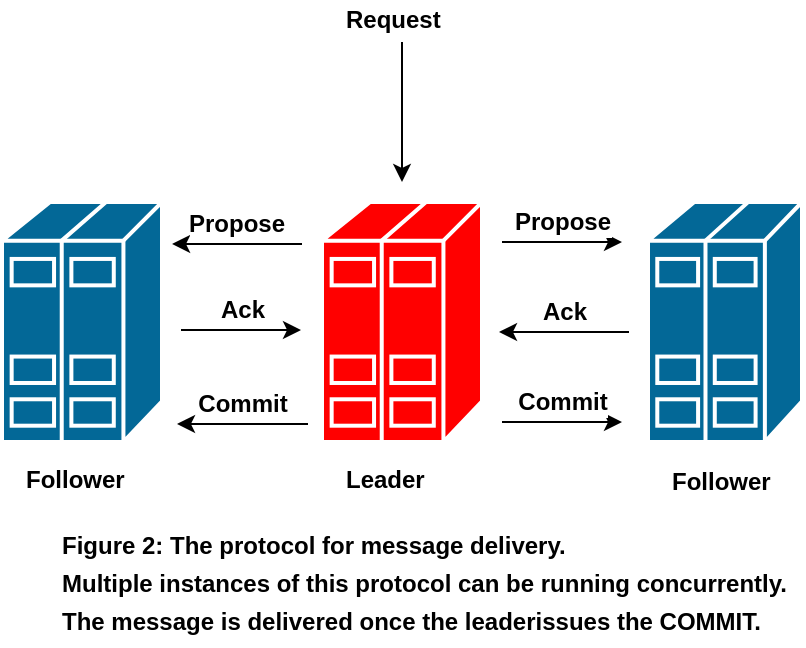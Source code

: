 <mxfile version="10.7.6" type="device"><diagram id="kTitwsvrLYAMqy7D6iZK" name="Figure 2"><mxGraphModel dx="682" dy="548" grid="1" gridSize="10" guides="1" tooltips="1" connect="1" arrows="1" fold="1" page="1" pageScale="1" pageWidth="827" pageHeight="1169" math="0" shadow="0"><root><mxCell id="0"/><mxCell id="1" parent="0"/><mxCell id="7TPtMnLhNM-dGGxGXOwf-1" value="" style="shape=mxgraph.cisco.servers.standard_host;html=1;pointerEvents=1;dashed=0;fillColor=#FF0000;strokeColor=#FFFFFF;strokeWidth=2;verticalLabelPosition=bottom;verticalAlign=top;align=center;outlineConnect=0;fontStyle=1" vertex="1" parent="1"><mxGeometry x="240" y="240" width="80" height="120" as="geometry"/></mxCell><mxCell id="7TPtMnLhNM-dGGxGXOwf-2" value="" style="shape=mxgraph.cisco.servers.standard_host;html=1;pointerEvents=1;dashed=0;fillColor=#036897;strokeColor=#ffffff;strokeWidth=2;verticalLabelPosition=bottom;verticalAlign=top;align=center;outlineConnect=0;fontStyle=1" vertex="1" parent="1"><mxGeometry x="80" y="240" width="80" height="120" as="geometry"/></mxCell><mxCell id="7TPtMnLhNM-dGGxGXOwf-3" value="" style="shape=mxgraph.cisco.servers.standard_host;html=1;pointerEvents=1;dashed=0;fillColor=#036897;strokeColor=#ffffff;strokeWidth=2;verticalLabelPosition=bottom;verticalAlign=top;align=center;outlineConnect=0;fontStyle=1" vertex="1" parent="1"><mxGeometry x="403" y="240" width="77" height="120" as="geometry"/></mxCell><mxCell id="7TPtMnLhNM-dGGxGXOwf-4" value="" style="curved=1;endArrow=classic;html=1;fontStyle=1" edge="1" parent="1"><mxGeometry width="50" height="50" relative="1" as="geometry"><mxPoint x="280" y="160" as="sourcePoint"/><mxPoint x="280" y="230" as="targetPoint"/><Array as="points"/></mxGeometry></mxCell><mxCell id="7TPtMnLhNM-dGGxGXOwf-5" value="Request" style="text;html=1;resizable=0;points=[];autosize=1;align=left;verticalAlign=top;spacingTop=-4;fontStyle=1" vertex="1" parent="1"><mxGeometry x="250" y="139" width="60" height="20" as="geometry"/></mxCell><mxCell id="7TPtMnLhNM-dGGxGXOwf-6" value="" style="endArrow=classic;html=1;entryX=1.063;entryY=0.175;entryDx=0;entryDy=0;entryPerimeter=0;fontStyle=1" edge="1" parent="1" target="7TPtMnLhNM-dGGxGXOwf-2"><mxGeometry width="50" height="50" relative="1" as="geometry"><mxPoint x="230" y="261" as="sourcePoint"/><mxPoint x="170" y="260" as="targetPoint"/></mxGeometry></mxCell><mxCell id="7TPtMnLhNM-dGGxGXOwf-7" value="Propose" style="text;html=1;resizable=0;points=[];align=center;verticalAlign=middle;labelBackgroundColor=#ffffff;fontStyle=1" vertex="1" connectable="0" parent="7TPtMnLhNM-dGGxGXOwf-6"><mxGeometry x="0.267" y="-4" relative="1" as="geometry"><mxPoint x="8" y="-6" as="offset"/></mxGeometry></mxCell><mxCell id="7TPtMnLhNM-dGGxGXOwf-8" value="" style="endArrow=classic;html=1;fontStyle=1" edge="1" parent="1"><mxGeometry width="50" height="50" relative="1" as="geometry"><mxPoint x="330" y="260" as="sourcePoint"/><mxPoint x="390" y="260" as="targetPoint"/></mxGeometry></mxCell><mxCell id="7TPtMnLhNM-dGGxGXOwf-9" value="Propose" style="text;html=1;resizable=0;points=[];align=center;verticalAlign=middle;labelBackgroundColor=#ffffff;fontStyle=1" vertex="1" connectable="0" parent="7TPtMnLhNM-dGGxGXOwf-8"><mxGeometry x="0.267" y="-4" relative="1" as="geometry"><mxPoint x="-8" y="-14" as="offset"/></mxGeometry></mxCell><mxCell id="7TPtMnLhNM-dGGxGXOwf-11" value="" style="endArrow=classic;html=1;fontStyle=1" edge="1" parent="1"><mxGeometry width="50" height="50" relative="1" as="geometry"><mxPoint x="169.5" y="304" as="sourcePoint"/><mxPoint x="229.5" y="304" as="targetPoint"/></mxGeometry></mxCell><mxCell id="7TPtMnLhNM-dGGxGXOwf-12" value="Ack" style="text;html=1;resizable=0;points=[];align=center;verticalAlign=middle;labelBackgroundColor=#ffffff;fontStyle=1" vertex="1" connectable="0" parent="7TPtMnLhNM-dGGxGXOwf-11"><mxGeometry x="0.267" y="-4" relative="1" as="geometry"><mxPoint x="-8" y="-14" as="offset"/></mxGeometry></mxCell><mxCell id="7TPtMnLhNM-dGGxGXOwf-14" value="" style="endArrow=classic;html=1;fontStyle=1" edge="1" parent="1"><mxGeometry width="50" height="50" relative="1" as="geometry"><mxPoint x="393.5" y="305" as="sourcePoint"/><mxPoint x="328.5" y="305" as="targetPoint"/></mxGeometry></mxCell><mxCell id="7TPtMnLhNM-dGGxGXOwf-15" value="Ack" style="text;html=1;resizable=0;points=[];align=center;verticalAlign=middle;labelBackgroundColor=#ffffff;fontStyle=1" vertex="1" connectable="0" parent="7TPtMnLhNM-dGGxGXOwf-14"><mxGeometry x="0.267" y="-4" relative="1" as="geometry"><mxPoint x="8" y="-6" as="offset"/></mxGeometry></mxCell><mxCell id="7TPtMnLhNM-dGGxGXOwf-16" value="" style="endArrow=classic;html=1;entryX=1.063;entryY=0.175;entryDx=0;entryDy=0;entryPerimeter=0;fontStyle=1" edge="1" parent="1"><mxGeometry width="50" height="50" relative="1" as="geometry"><mxPoint x="233" y="351" as="sourcePoint"/><mxPoint x="167.5" y="351" as="targetPoint"/></mxGeometry></mxCell><mxCell id="7TPtMnLhNM-dGGxGXOwf-17" value="Commit" style="text;html=1;resizable=0;points=[];align=center;verticalAlign=middle;labelBackgroundColor=#ffffff;fontStyle=1" vertex="1" connectable="0" parent="7TPtMnLhNM-dGGxGXOwf-16"><mxGeometry x="0.267" y="-4" relative="1" as="geometry"><mxPoint x="8" y="-6" as="offset"/></mxGeometry></mxCell><mxCell id="7TPtMnLhNM-dGGxGXOwf-18" value="" style="endArrow=classic;html=1;fontStyle=1" edge="1" parent="1"><mxGeometry width="50" height="50" relative="1" as="geometry"><mxPoint x="330" y="350" as="sourcePoint"/><mxPoint x="390" y="350" as="targetPoint"/></mxGeometry></mxCell><mxCell id="7TPtMnLhNM-dGGxGXOwf-19" value="Commit" style="text;html=1;resizable=0;points=[];align=center;verticalAlign=middle;labelBackgroundColor=#ffffff;fontStyle=1" vertex="1" connectable="0" parent="7TPtMnLhNM-dGGxGXOwf-18"><mxGeometry x="0.267" y="-4" relative="1" as="geometry"><mxPoint x="-8" y="-14" as="offset"/></mxGeometry></mxCell><mxCell id="7TPtMnLhNM-dGGxGXOwf-20" value="Leader" style="text;html=1;resizable=0;points=[];autosize=1;align=left;verticalAlign=top;spacingTop=-4;fontStyle=1" vertex="1" parent="1"><mxGeometry x="250" y="369" width="50" height="20" as="geometry"/></mxCell><mxCell id="7TPtMnLhNM-dGGxGXOwf-21" value="Follower" style="text;html=1;resizable=0;points=[];autosize=1;align=left;verticalAlign=top;spacingTop=-4;fontStyle=1" vertex="1" parent="1"><mxGeometry x="90" y="369" width="60" height="20" as="geometry"/></mxCell><mxCell id="7TPtMnLhNM-dGGxGXOwf-22" value="Follower" style="text;html=1;resizable=0;points=[];autosize=1;align=left;verticalAlign=top;spacingTop=-4;fontStyle=1" vertex="1" parent="1"><mxGeometry x="413" y="370" width="60" height="20" as="geometry"/></mxCell><mxCell id="7TPtMnLhNM-dGGxGXOwf-23" value="&lt;div title=&quot;Page 4&quot; style=&quot;line-height: 0%&quot;&gt;&lt;p&gt;&lt;span&gt;Figure 2: The protocol for message delivery.&amp;nbsp;&lt;/span&gt;&lt;/p&gt;&lt;p&gt;&lt;span style=&quot;line-height: 120%&quot;&gt;Multiple instances of this protocol can be running concurrently.&amp;nbsp;&lt;/span&gt;&lt;/p&gt;&lt;p&gt;&lt;span&gt;The message is delivered once the leaderissues the COMMIT.&amp;nbsp;&lt;/span&gt;&lt;br&gt;&lt;/p&gt;&lt;/div&gt;" style="text;html=1;resizable=0;points=[];autosize=1;align=left;verticalAlign=top;spacingTop=-15;spacing=0;fontStyle=1" vertex="1" parent="1"><mxGeometry x="110" y="410" width="350" height="50" as="geometry"/></mxCell></root></mxGraphModel></diagram><diagram id="AYT4xIOFuX4h3cdMB715" name="Figure 3"><mxGraphModel dx="682" dy="548" grid="1" gridSize="10" guides="1" tooltips="1" connect="1" arrows="1" fold="1" page="1" pageScale="1" pageWidth="827" pageHeight="1169" math="0" shadow="0"><root><mxCell id="QlA4PScgA5REQFFBBEEn-0"/><mxCell id="QlA4PScgA5REQFFBBEEn-1" parent="QlA4PScgA5REQFFBBEEn-0"/><mxCell id="QlA4PScgA5REQFFBBEEn-3" value="" style="shape=mxgraph.cisco.servers.standard_host;html=1;pointerEvents=1;dashed=0;fillColor=#036897;strokeColor=#ffffff;strokeWidth=2;verticalLabelPosition=bottom;verticalAlign=top;align=center;outlineConnect=0;fontStyle=1" vertex="1" parent="QlA4PScgA5REQFFBBEEn-1"><mxGeometry x="102" y="239" width="80" height="120" as="geometry"/></mxCell><mxCell id="QlA4PScgA5REQFFBBEEn-4" value="" style="shape=mxgraph.cisco.servers.standard_host;html=1;pointerEvents=1;dashed=0;fillColor=#036897;strokeColor=#ffffff;strokeWidth=2;verticalLabelPosition=bottom;verticalAlign=top;align=center;outlineConnect=0;fontStyle=1" vertex="1" parent="QlA4PScgA5REQFFBBEEn-1"><mxGeometry x="360" y="239" width="77" height="120" as="geometry"/></mxCell><mxCell id="QlA4PScgA5REQFFBBEEn-22" value="&lt;div title=&quot;Page 4&quot; style=&quot;line-height: 0%&quot;&gt;&lt;p&gt;&lt;/p&gt;&lt;div title=&quot;Page 5&quot;&gt;&lt;div&gt;&lt;div&gt;&lt;p&gt;&lt;span&gt;Figure 3: An example of a message that cannot beforgotten.&amp;nbsp;&lt;/span&gt;&lt;/p&gt;&lt;p&gt;&lt;span&gt;Server 1 is the leader. It fails, and it wasthe only only server&amp;nbsp;&lt;/span&gt;&lt;/p&gt;&lt;p&gt;&lt;span&gt;to see the COMMIT of message2. The broadcast protocol&amp;nbsp;&lt;/span&gt;&lt;/p&gt;&lt;p&gt;&lt;span&gt;must ensure that message2 gets committed on all correct servers.&amp;nbsp;&lt;/span&gt;&lt;/p&gt;&lt;/div&gt;&lt;/div&gt;&lt;/div&gt;&lt;/div&gt;" style="text;html=1;resizable=0;points=[];autosize=1;align=left;verticalAlign=top;spacingTop=-15;spacing=0;fontStyle=1" vertex="1" parent="QlA4PScgA5REQFFBBEEn-1"><mxGeometry x="102" y="380" width="370" height="50" as="geometry"/></mxCell><mxCell id="QlA4PScgA5REQFFBBEEn-23" value="" style="shape=mxgraph.cisco.servers.standard_host;html=1;pointerEvents=1;dashed=0;fillColor=#0000FF;strokeColor=#ffffff;strokeWidth=2;verticalLabelPosition=bottom;verticalAlign=top;align=center;outlineConnect=0;fontStyle=1" vertex="1" parent="QlA4PScgA5REQFFBBEEn-1"><mxGeometry x="240" y="80" width="77" height="120" as="geometry"/></mxCell><mxCell id="QlA4PScgA5REQFFBBEEn-24" value="Server 2" style="text;html=1;resizable=0;points=[];autosize=1;align=left;verticalAlign=top;spacingTop=-4;fontStyle=1" vertex="1" parent="QlA4PScgA5REQFFBBEEn-1"><mxGeometry x="112" y="210" width="60" height="20" as="geometry"/></mxCell><mxCell id="QlA4PScgA5REQFFBBEEn-25" value="Server 1" style="text;html=1;resizable=0;points=[];autosize=1;align=left;verticalAlign=top;spacingTop=-4;fontStyle=1" vertex="1" parent="QlA4PScgA5REQFFBBEEn-1"><mxGeometry x="257" y="50" width="60" height="20" as="geometry"/></mxCell><mxCell id="QlA4PScgA5REQFFBBEEn-26" value="Server 3" style="text;html=1;resizable=0;points=[];autosize=1;align=left;verticalAlign=top;spacingTop=-4;fontStyle=1" vertex="1" parent="QlA4PScgA5REQFFBBEEn-1"><mxGeometry x="377" y="210" width="60" height="20" as="geometry"/></mxCell><mxCell id="QlA4PScgA5REQFFBBEEn-27" value="P1 P2 C1" style="text;html=1;resizable=0;points=[];autosize=1;align=left;verticalAlign=top;spacingTop=-4;fontStyle=1" vertex="1" parent="QlA4PScgA5REQFFBBEEn-1"><mxGeometry x="192" y="318" width="70" height="20" as="geometry"/></mxCell><mxCell id="QlA4PScgA5REQFFBBEEn-28" value="P1 P2" style="text;html=1;resizable=0;points=[];autosize=1;align=left;verticalAlign=top;spacingTop=-4;fontStyle=1" vertex="1" parent="QlA4PScgA5REQFFBBEEn-1"><mxGeometry x="447" y="323" width="50" height="20" as="geometry"/></mxCell><mxCell id="QlA4PScgA5REQFFBBEEn-29" value="P1 P2 C1 P3 C2" style="text;html=1;resizable=0;points=[];autosize=1;align=left;verticalAlign=top;spacingTop=-4;fontStyle=1" vertex="1" parent="QlA4PScgA5REQFFBBEEn-1"><mxGeometry x="320" y="120" width="100" height="20" as="geometry"/></mxCell><mxCell id="QlA4PScgA5REQFFBBEEn-30" value="" style="endArrow=classic;startArrow=classic;html=1;entryX=0;entryY=1;entryDx=0;entryDy=0;entryPerimeter=0;exitX=1;exitY=0;exitDx=0;exitDy=0;exitPerimeter=0;fontStyle=1" edge="1" parent="QlA4PScgA5REQFFBBEEn-1" source="QlA4PScgA5REQFFBBEEn-3" target="QlA4PScgA5REQFFBBEEn-23"><mxGeometry width="50" height="50" relative="1" as="geometry"><mxPoint x="80" y="530" as="sourcePoint"/><mxPoint x="130" y="480" as="targetPoint"/></mxGeometry></mxCell><mxCell id="QlA4PScgA5REQFFBBEEn-31" value="" style="endArrow=classic;html=1;entryX=0.89;entryY=0.91;entryDx=0;entryDy=0;entryPerimeter=0;fontStyle=1;exitX=0.17;exitY=0.07;exitDx=0;exitDy=0;exitPerimeter=0;" edge="1" parent="QlA4PScgA5REQFFBBEEn-1" source="QlA4PScgA5REQFFBBEEn-4" target="QlA4PScgA5REQFFBBEEn-23"><mxGeometry width="50" height="50" relative="1" as="geometry"><mxPoint x="80" y="530" as="sourcePoint"/><mxPoint x="317" y="220" as="targetPoint"/></mxGeometry></mxCell><mxCell id="vQ_e61jP4ss7oo3BSY1C-0" value="" style="verticalLabelPosition=bottom;verticalAlign=top;html=1;shape=mxgraph.basic.x;strokeColor=#FFFFFF;fillColor=#FF0000;fontStyle=1" vertex="1" parent="QlA4PScgA5REQFFBBEEn-1"><mxGeometry x="247" y="120" width="45" height="60" as="geometry"/></mxCell></root></mxGraphModel></diagram><diagram id="nvDEPw9-ijQUtEAGXinK" name="Figure 4"><mxGraphModel dx="682" dy="548" grid="1" gridSize="10" guides="1" tooltips="1" connect="1" arrows="1" fold="1" page="1" pageScale="1" pageWidth="827" pageHeight="1169" math="0" shadow="0"><root><mxCell id="5rjOImiU0fQK_ggOI70b-0"/><mxCell id="5rjOImiU0fQK_ggOI70b-1" parent="5rjOImiU0fQK_ggOI70b-0"/><mxCell id="5rjOImiU0fQK_ggOI70b-2" value="" style="shape=mxgraph.cisco.servers.standard_host;html=1;pointerEvents=1;dashed=0;fillColor=#036897;strokeColor=#ffffff;strokeWidth=2;verticalLabelPosition=bottom;verticalAlign=top;align=center;outlineConnect=0;fontStyle=1" vertex="1" parent="5rjOImiU0fQK_ggOI70b-1"><mxGeometry x="102" y="239" width="80" height="120" as="geometry"/></mxCell><mxCell id="5rjOImiU0fQK_ggOI70b-3" value="" style="shape=mxgraph.cisco.servers.standard_host;html=1;pointerEvents=1;dashed=0;fillColor=#036897;strokeColor=#ffffff;strokeWidth=2;verticalLabelPosition=bottom;verticalAlign=top;align=center;outlineConnect=0;fontStyle=1" vertex="1" parent="5rjOImiU0fQK_ggOI70b-1"><mxGeometry x="395" y="239" width="77" height="120" as="geometry"/></mxCell><mxCell id="5rjOImiU0fQK_ggOI70b-4" value="&lt;div title=&quot;Page 4&quot; style=&quot;line-height: 0%&quot;&gt;&lt;p&gt;&lt;/p&gt;&lt;div title=&quot;Page 5&quot;&gt;&lt;div title=&quot;Page 5&quot;&gt;&lt;div&gt;&lt;div&gt;&lt;p&gt;&lt;span&gt;Figure 4: An example of a message that must beskipped.&amp;nbsp;&lt;/span&gt;&lt;/p&gt;&lt;p&gt;&lt;span&gt;Server 1 has a proposal for message 3 thatwas not committed.&amp;nbsp;&lt;/span&gt;&lt;/p&gt;&lt;p&gt;&lt;span&gt;Since later proposals have beencommitted message 3&amp;nbsp;&lt;/span&gt;&lt;/p&gt;&lt;p&gt;&lt;span&gt;must be forgotten.&amp;nbsp;&lt;/span&gt;&lt;/p&gt;&lt;/div&gt;&lt;/div&gt;&lt;/div&gt;&lt;/div&gt;&lt;/div&gt;" style="text;html=1;resizable=0;points=[];autosize=1;align=left;verticalAlign=top;spacingTop=-15;spacing=0;fontStyle=1" vertex="1" parent="5rjOImiU0fQK_ggOI70b-1"><mxGeometry x="112" y="410" width="350" height="50" as="geometry"/></mxCell><mxCell id="5rjOImiU0fQK_ggOI70b-5" value="" style="shape=mxgraph.cisco.servers.standard_host;html=1;pointerEvents=1;dashed=0;fillColor=#036897;strokeColor=#ffffff;strokeWidth=2;verticalLabelPosition=bottom;verticalAlign=top;align=center;outlineConnect=0;fontStyle=1" vertex="1" parent="5rjOImiU0fQK_ggOI70b-1"><mxGeometry x="240" y="80" width="77" height="120" as="geometry"/></mxCell><mxCell id="5rjOImiU0fQK_ggOI70b-6" value="Server 2" style="text;html=1;resizable=0;points=[];autosize=1;align=left;verticalAlign=top;spacingTop=-4;fontStyle=1" vertex="1" parent="5rjOImiU0fQK_ggOI70b-1"><mxGeometry x="112" y="210" width="60" height="20" as="geometry"/></mxCell><mxCell id="5rjOImiU0fQK_ggOI70b-7" value="Server 1" style="text;html=1;resizable=0;points=[];autosize=1;align=left;verticalAlign=top;spacingTop=-4;fontStyle=1" vertex="1" parent="5rjOImiU0fQK_ggOI70b-1"><mxGeometry x="257" y="50" width="60" height="20" as="geometry"/></mxCell><mxCell id="5rjOImiU0fQK_ggOI70b-8" value="Server 3" style="text;html=1;resizable=0;points=[];autosize=1;align=left;verticalAlign=top;spacingTop=-4;fontStyle=1" vertex="1" parent="5rjOImiU0fQK_ggOI70b-1"><mxGeometry x="413" y="210" width="60" height="20" as="geometry"/></mxCell><mxCell id="5rjOImiU0fQK_ggOI70b-9" value="P1 P2 &lt;br&gt;C1 C2 P10..01 P10..02 C10..01" style="text;html=1;resizable=0;points=[];autosize=1;align=left;verticalAlign=top;spacingTop=-4;fontStyle=1" vertex="1" parent="5rjOImiU0fQK_ggOI70b-1"><mxGeometry x="192" y="308" width="180" height="30" as="geometry"/></mxCell><mxCell id="5rjOImiU0fQK_ggOI70b-10" value="C1 C2 P10..01 P10..02 C10..01" style="text;html=1;resizable=0;points=[];autosize=1;align=left;verticalAlign=top;spacingTop=-4;fontStyle=1" vertex="1" parent="5rjOImiU0fQK_ggOI70b-1"><mxGeometry x="300" y="380" width="180" height="20" as="geometry"/></mxCell><mxCell id="5rjOImiU0fQK_ggOI70b-11" value="P1 P2 C1 P3 C2" style="text;html=1;resizable=0;points=[];autosize=1;align=left;verticalAlign=top;spacingTop=-4;fontStyle=1" vertex="1" parent="5rjOImiU0fQK_ggOI70b-1"><mxGeometry x="320" y="120" width="100" height="20" as="geometry"/></mxCell><mxCell id="5rjOImiU0fQK_ggOI70b-12" value="" style="endArrow=classic;startArrow=classic;html=1;entryX=0;entryY=0.5;entryDx=0;entryDy=0;entryPerimeter=0;fontStyle=1" edge="1" parent="5rjOImiU0fQK_ggOI70b-1" source="5rjOImiU0fQK_ggOI70b-2" target="5rjOImiU0fQK_ggOI70b-3"><mxGeometry width="50" height="50" relative="1" as="geometry"><mxPoint x="80" y="530" as="sourcePoint"/><mxPoint x="130" y="480" as="targetPoint"/></mxGeometry></mxCell><mxCell id="5rjOImiU0fQK_ggOI70b-15" value="&lt;span&gt;P1 P2&amp;nbsp;&lt;/span&gt;" style="text;html=1;resizable=0;points=[];autosize=1;align=left;verticalAlign=top;spacingTop=-4;fontStyle=1" vertex="1" parent="5rjOImiU0fQK_ggOI70b-1"><mxGeometry x="395" y="360" width="50" height="20" as="geometry"/></mxCell></root></mxGraphModel></diagram></mxfile>